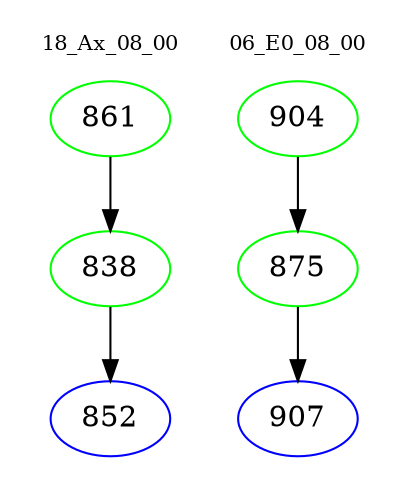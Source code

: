 digraph{
subgraph cluster_0 {
color = white
label = "18_Ax_08_00";
fontsize=10;
T0_861 [label="861", color="green"]
T0_861 -> T0_838 [color="black"]
T0_838 [label="838", color="green"]
T0_838 -> T0_852 [color="black"]
T0_852 [label="852", color="blue"]
}
subgraph cluster_1 {
color = white
label = "06_E0_08_00";
fontsize=10;
T1_904 [label="904", color="green"]
T1_904 -> T1_875 [color="black"]
T1_875 [label="875", color="green"]
T1_875 -> T1_907 [color="black"]
T1_907 [label="907", color="blue"]
}
}
